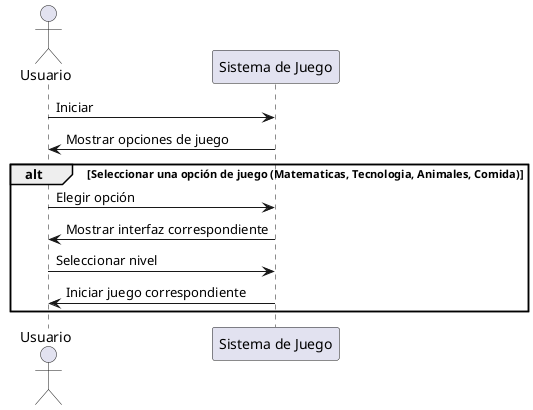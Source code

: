 @startuml opcJuego
actor Usuario
participant "Sistema de Juego" as GameSystem

Usuario -> GameSystem: Iniciar
GameSystem -> Usuario: Mostrar opciones de juego

alt Seleccionar una opción de juego (Matematicas, Tecnologia, Animales, Comida)
    Usuario -> GameSystem: Elegir opción
    GameSystem -> Usuario: Mostrar interfaz correspondiente
    Usuario -> GameSystem: Seleccionar nivel
    GameSystem -> Usuario: Iniciar juego correspondiente
end
@enduml
